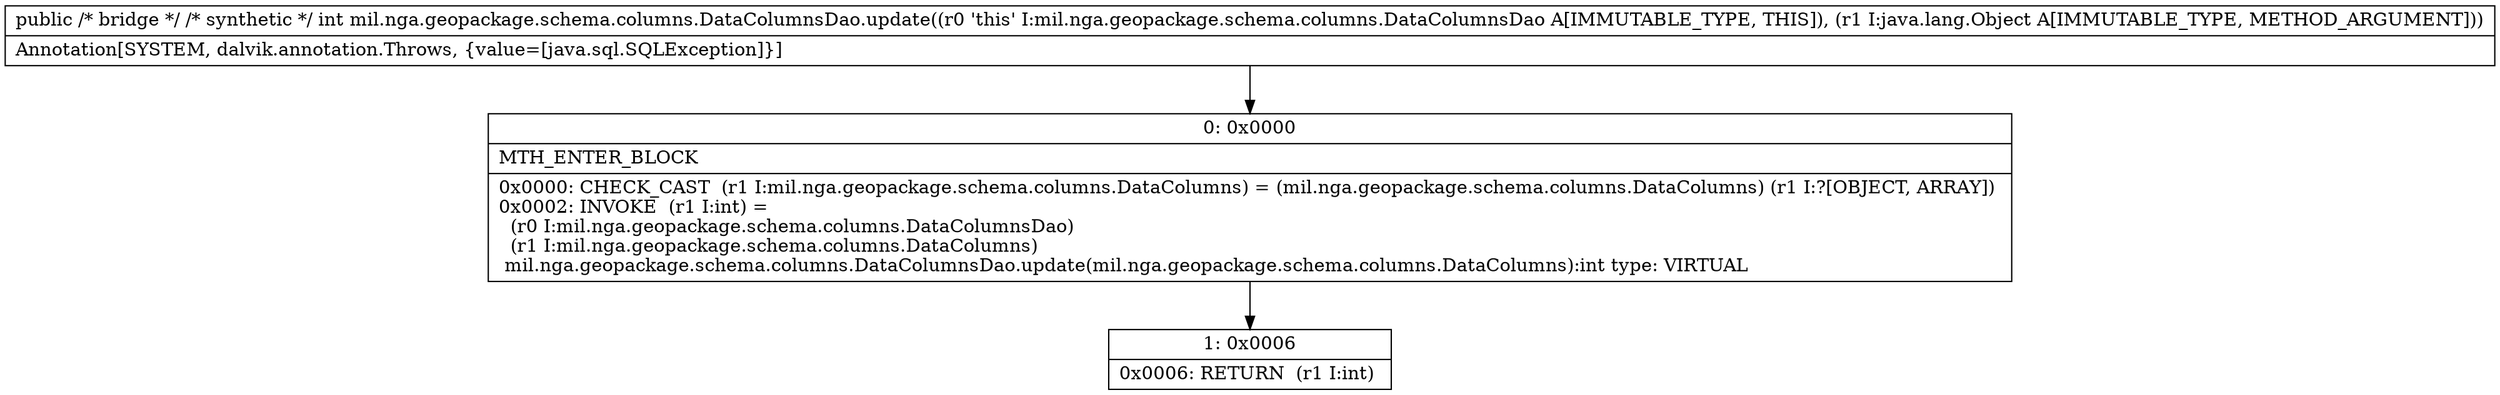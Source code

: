 digraph "CFG formil.nga.geopackage.schema.columns.DataColumnsDao.update(Ljava\/lang\/Object;)I" {
Node_0 [shape=record,label="{0\:\ 0x0000|MTH_ENTER_BLOCK\l|0x0000: CHECK_CAST  (r1 I:mil.nga.geopackage.schema.columns.DataColumns) = (mil.nga.geopackage.schema.columns.DataColumns) (r1 I:?[OBJECT, ARRAY]) \l0x0002: INVOKE  (r1 I:int) = \l  (r0 I:mil.nga.geopackage.schema.columns.DataColumnsDao)\l  (r1 I:mil.nga.geopackage.schema.columns.DataColumns)\l mil.nga.geopackage.schema.columns.DataColumnsDao.update(mil.nga.geopackage.schema.columns.DataColumns):int type: VIRTUAL \l}"];
Node_1 [shape=record,label="{1\:\ 0x0006|0x0006: RETURN  (r1 I:int) \l}"];
MethodNode[shape=record,label="{public \/* bridge *\/ \/* synthetic *\/ int mil.nga.geopackage.schema.columns.DataColumnsDao.update((r0 'this' I:mil.nga.geopackage.schema.columns.DataColumnsDao A[IMMUTABLE_TYPE, THIS]), (r1 I:java.lang.Object A[IMMUTABLE_TYPE, METHOD_ARGUMENT]))  | Annotation[SYSTEM, dalvik.annotation.Throws, \{value=[java.sql.SQLException]\}]\l}"];
MethodNode -> Node_0;
Node_0 -> Node_1;
}

